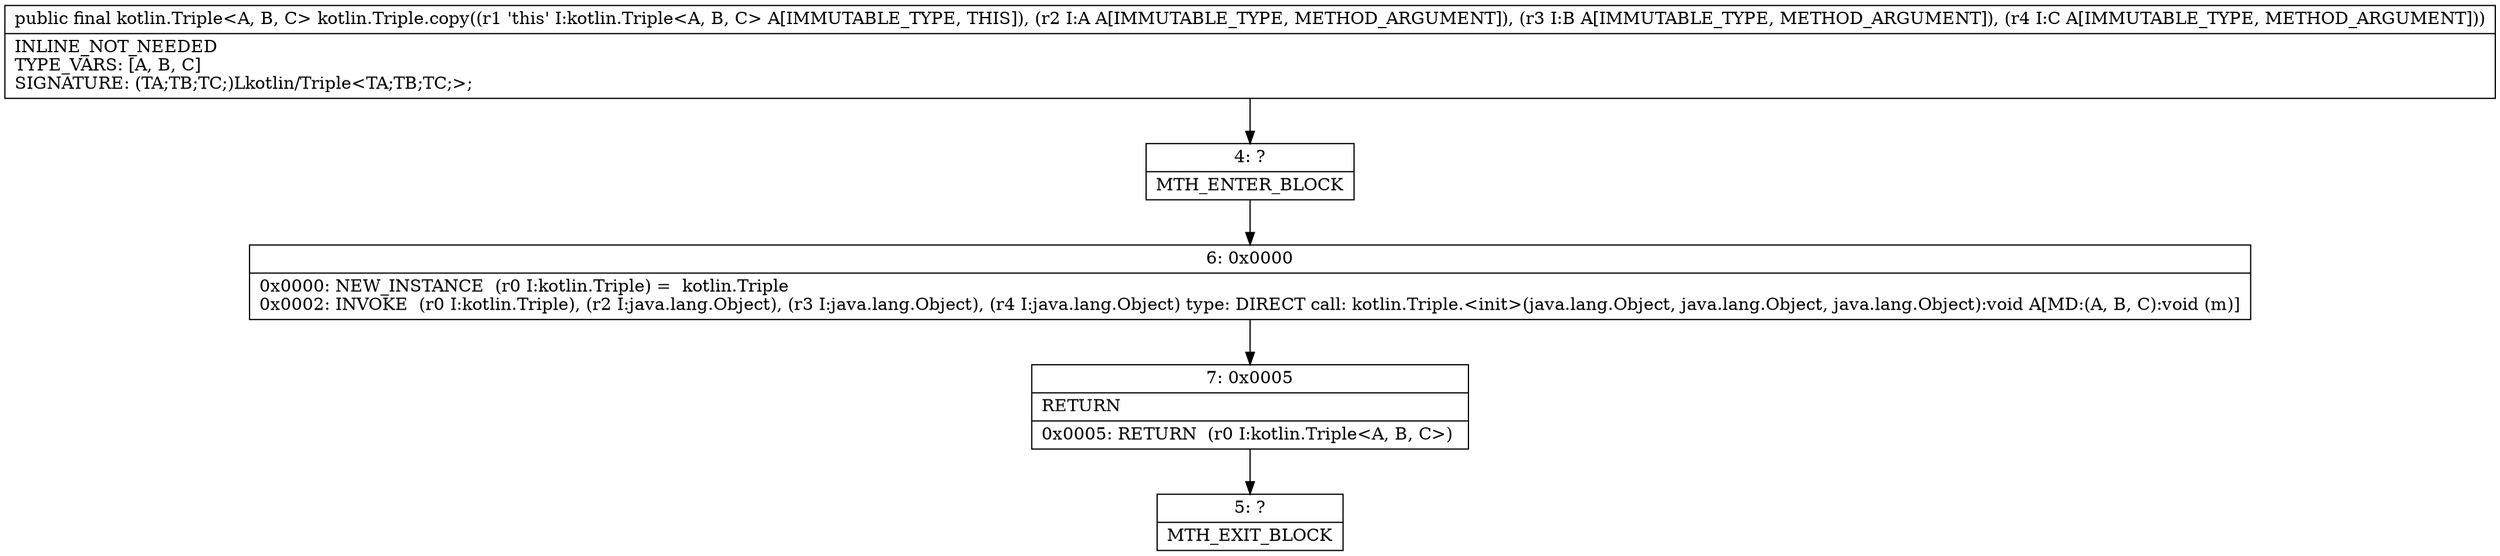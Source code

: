 digraph "CFG forkotlin.Triple.copy(Ljava\/lang\/Object;Ljava\/lang\/Object;Ljava\/lang\/Object;)Lkotlin\/Triple;" {
Node_4 [shape=record,label="{4\:\ ?|MTH_ENTER_BLOCK\l}"];
Node_6 [shape=record,label="{6\:\ 0x0000|0x0000: NEW_INSTANCE  (r0 I:kotlin.Triple) =  kotlin.Triple \l0x0002: INVOKE  (r0 I:kotlin.Triple), (r2 I:java.lang.Object), (r3 I:java.lang.Object), (r4 I:java.lang.Object) type: DIRECT call: kotlin.Triple.\<init\>(java.lang.Object, java.lang.Object, java.lang.Object):void A[MD:(A, B, C):void (m)]\l}"];
Node_7 [shape=record,label="{7\:\ 0x0005|RETURN\l|0x0005: RETURN  (r0 I:kotlin.Triple\<A, B, C\>) \l}"];
Node_5 [shape=record,label="{5\:\ ?|MTH_EXIT_BLOCK\l}"];
MethodNode[shape=record,label="{public final kotlin.Triple\<A, B, C\> kotlin.Triple.copy((r1 'this' I:kotlin.Triple\<A, B, C\> A[IMMUTABLE_TYPE, THIS]), (r2 I:A A[IMMUTABLE_TYPE, METHOD_ARGUMENT]), (r3 I:B A[IMMUTABLE_TYPE, METHOD_ARGUMENT]), (r4 I:C A[IMMUTABLE_TYPE, METHOD_ARGUMENT]))  | INLINE_NOT_NEEDED\lTYPE_VARS: [A, B, C]\lSIGNATURE: (TA;TB;TC;)Lkotlin\/Triple\<TA;TB;TC;\>;\l}"];
MethodNode -> Node_4;Node_4 -> Node_6;
Node_6 -> Node_7;
Node_7 -> Node_5;
}

